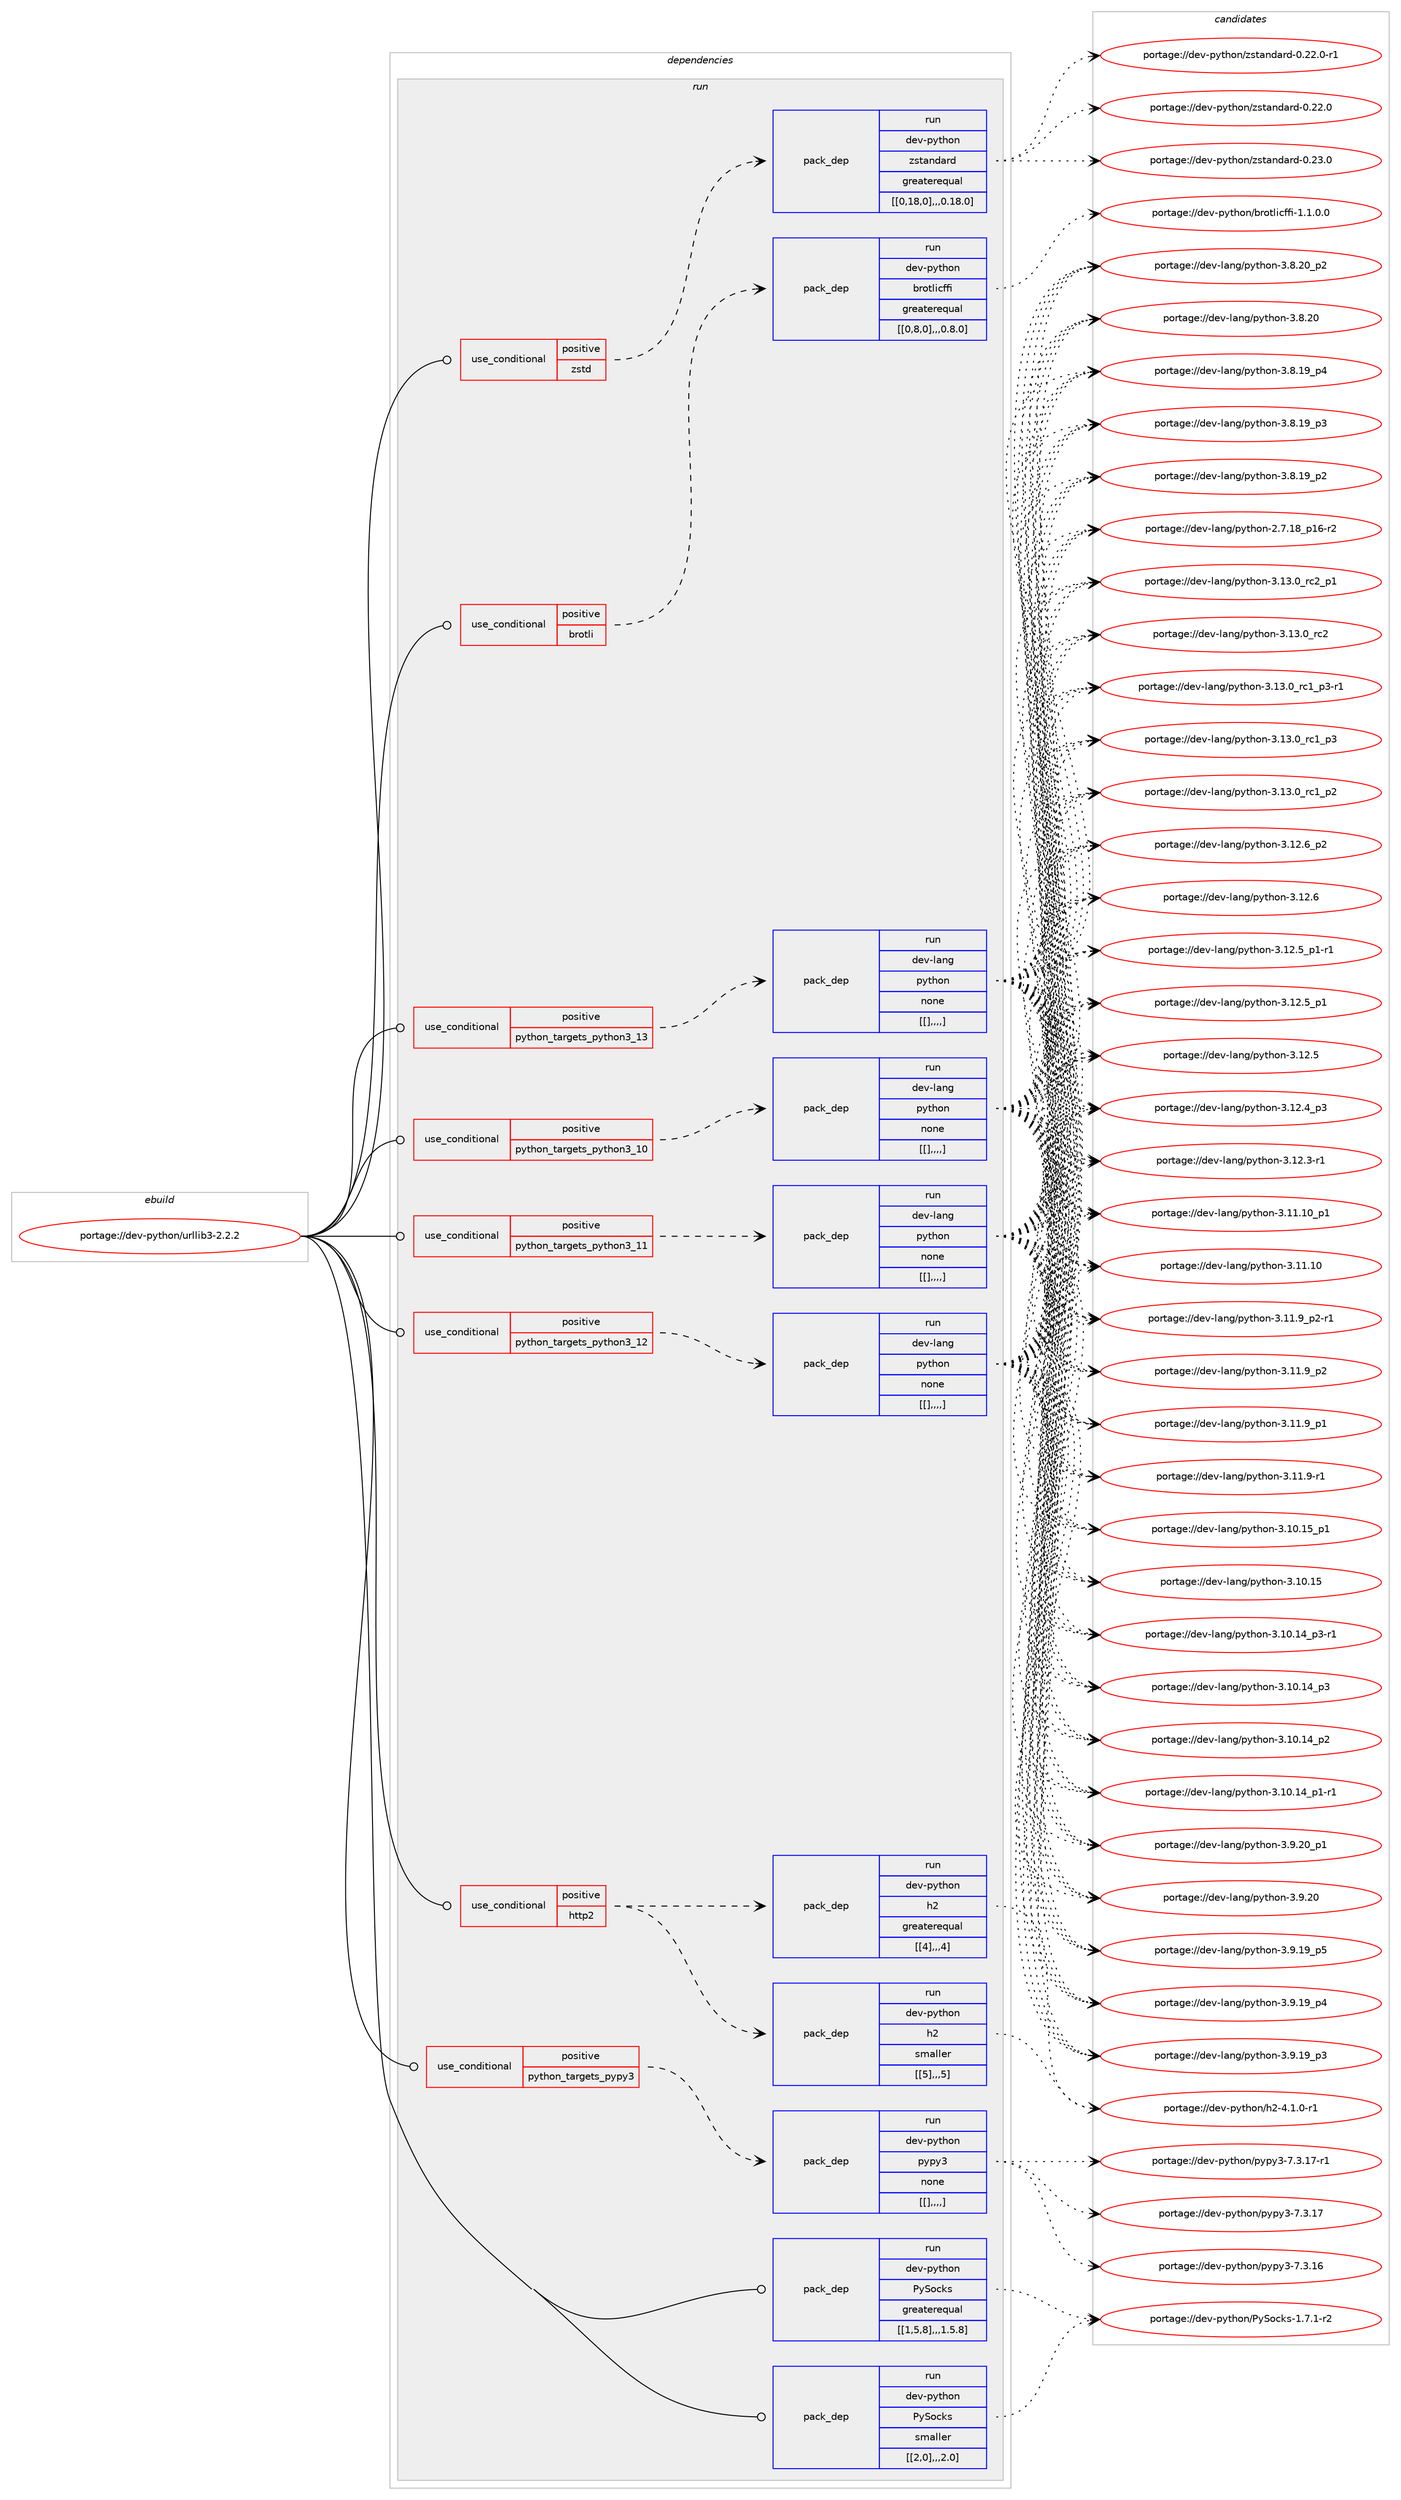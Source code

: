 digraph prolog {

# *************
# Graph options
# *************

newrank=true;
concentrate=true;
compound=true;
graph [rankdir=LR,fontname=Helvetica,fontsize=10,ranksep=1.5];#, ranksep=2.5, nodesep=0.2];
edge  [arrowhead=vee];
node  [fontname=Helvetica,fontsize=10];

# **********
# The ebuild
# **********

subgraph cluster_leftcol {
color=gray;
label=<<i>ebuild</i>>;
id [label="portage://dev-python/urllib3-2.2.2", color=red, width=4, href="../dev-python/urllib3-2.2.2.svg"];
}

# ****************
# The dependencies
# ****************

subgraph cluster_midcol {
color=gray;
label=<<i>dependencies</i>>;
subgraph cluster_compile {
fillcolor="#eeeeee";
style=filled;
label=<<i>compile</i>>;
}
subgraph cluster_compileandrun {
fillcolor="#eeeeee";
style=filled;
label=<<i>compile and run</i>>;
}
subgraph cluster_run {
fillcolor="#eeeeee";
style=filled;
label=<<i>run</i>>;
subgraph cond42681 {
dependency170157 [label=<<TABLE BORDER="0" CELLBORDER="1" CELLSPACING="0" CELLPADDING="4"><TR><TD ROWSPAN="3" CELLPADDING="10">use_conditional</TD></TR><TR><TD>positive</TD></TR><TR><TD>brotli</TD></TR></TABLE>>, shape=none, color=red];
subgraph pack126213 {
dependency170158 [label=<<TABLE BORDER="0" CELLBORDER="1" CELLSPACING="0" CELLPADDING="4" WIDTH="220"><TR><TD ROWSPAN="6" CELLPADDING="30">pack_dep</TD></TR><TR><TD WIDTH="110">run</TD></TR><TR><TD>dev-python</TD></TR><TR><TD>brotlicffi</TD></TR><TR><TD>greaterequal</TD></TR><TR><TD>[[0,8,0],,,0.8.0]</TD></TR></TABLE>>, shape=none, color=blue];
}
dependency170157:e -> dependency170158:w [weight=20,style="dashed",arrowhead="vee"];
}
id:e -> dependency170157:w [weight=20,style="solid",arrowhead="odot"];
subgraph cond42682 {
dependency170159 [label=<<TABLE BORDER="0" CELLBORDER="1" CELLSPACING="0" CELLPADDING="4"><TR><TD ROWSPAN="3" CELLPADDING="10">use_conditional</TD></TR><TR><TD>positive</TD></TR><TR><TD>http2</TD></TR></TABLE>>, shape=none, color=red];
subgraph pack126214 {
dependency170160 [label=<<TABLE BORDER="0" CELLBORDER="1" CELLSPACING="0" CELLPADDING="4" WIDTH="220"><TR><TD ROWSPAN="6" CELLPADDING="30">pack_dep</TD></TR><TR><TD WIDTH="110">run</TD></TR><TR><TD>dev-python</TD></TR><TR><TD>h2</TD></TR><TR><TD>smaller</TD></TR><TR><TD>[[5],,,5]</TD></TR></TABLE>>, shape=none, color=blue];
}
dependency170159:e -> dependency170160:w [weight=20,style="dashed",arrowhead="vee"];
subgraph pack126215 {
dependency170161 [label=<<TABLE BORDER="0" CELLBORDER="1" CELLSPACING="0" CELLPADDING="4" WIDTH="220"><TR><TD ROWSPAN="6" CELLPADDING="30">pack_dep</TD></TR><TR><TD WIDTH="110">run</TD></TR><TR><TD>dev-python</TD></TR><TR><TD>h2</TD></TR><TR><TD>greaterequal</TD></TR><TR><TD>[[4],,,4]</TD></TR></TABLE>>, shape=none, color=blue];
}
dependency170159:e -> dependency170161:w [weight=20,style="dashed",arrowhead="vee"];
}
id:e -> dependency170159:w [weight=20,style="solid",arrowhead="odot"];
subgraph cond42683 {
dependency170162 [label=<<TABLE BORDER="0" CELLBORDER="1" CELLSPACING="0" CELLPADDING="4"><TR><TD ROWSPAN="3" CELLPADDING="10">use_conditional</TD></TR><TR><TD>positive</TD></TR><TR><TD>python_targets_pypy3</TD></TR></TABLE>>, shape=none, color=red];
subgraph pack126216 {
dependency170163 [label=<<TABLE BORDER="0" CELLBORDER="1" CELLSPACING="0" CELLPADDING="4" WIDTH="220"><TR><TD ROWSPAN="6" CELLPADDING="30">pack_dep</TD></TR><TR><TD WIDTH="110">run</TD></TR><TR><TD>dev-python</TD></TR><TR><TD>pypy3</TD></TR><TR><TD>none</TD></TR><TR><TD>[[],,,,]</TD></TR></TABLE>>, shape=none, color=blue];
}
dependency170162:e -> dependency170163:w [weight=20,style="dashed",arrowhead="vee"];
}
id:e -> dependency170162:w [weight=20,style="solid",arrowhead="odot"];
subgraph cond42684 {
dependency170164 [label=<<TABLE BORDER="0" CELLBORDER="1" CELLSPACING="0" CELLPADDING="4"><TR><TD ROWSPAN="3" CELLPADDING="10">use_conditional</TD></TR><TR><TD>positive</TD></TR><TR><TD>python_targets_python3_10</TD></TR></TABLE>>, shape=none, color=red];
subgraph pack126217 {
dependency170165 [label=<<TABLE BORDER="0" CELLBORDER="1" CELLSPACING="0" CELLPADDING="4" WIDTH="220"><TR><TD ROWSPAN="6" CELLPADDING="30">pack_dep</TD></TR><TR><TD WIDTH="110">run</TD></TR><TR><TD>dev-lang</TD></TR><TR><TD>python</TD></TR><TR><TD>none</TD></TR><TR><TD>[[],,,,]</TD></TR></TABLE>>, shape=none, color=blue];
}
dependency170164:e -> dependency170165:w [weight=20,style="dashed",arrowhead="vee"];
}
id:e -> dependency170164:w [weight=20,style="solid",arrowhead="odot"];
subgraph cond42685 {
dependency170166 [label=<<TABLE BORDER="0" CELLBORDER="1" CELLSPACING="0" CELLPADDING="4"><TR><TD ROWSPAN="3" CELLPADDING="10">use_conditional</TD></TR><TR><TD>positive</TD></TR><TR><TD>python_targets_python3_11</TD></TR></TABLE>>, shape=none, color=red];
subgraph pack126218 {
dependency170167 [label=<<TABLE BORDER="0" CELLBORDER="1" CELLSPACING="0" CELLPADDING="4" WIDTH="220"><TR><TD ROWSPAN="6" CELLPADDING="30">pack_dep</TD></TR><TR><TD WIDTH="110">run</TD></TR><TR><TD>dev-lang</TD></TR><TR><TD>python</TD></TR><TR><TD>none</TD></TR><TR><TD>[[],,,,]</TD></TR></TABLE>>, shape=none, color=blue];
}
dependency170166:e -> dependency170167:w [weight=20,style="dashed",arrowhead="vee"];
}
id:e -> dependency170166:w [weight=20,style="solid",arrowhead="odot"];
subgraph cond42686 {
dependency170168 [label=<<TABLE BORDER="0" CELLBORDER="1" CELLSPACING="0" CELLPADDING="4"><TR><TD ROWSPAN="3" CELLPADDING="10">use_conditional</TD></TR><TR><TD>positive</TD></TR><TR><TD>python_targets_python3_12</TD></TR></TABLE>>, shape=none, color=red];
subgraph pack126219 {
dependency170169 [label=<<TABLE BORDER="0" CELLBORDER="1" CELLSPACING="0" CELLPADDING="4" WIDTH="220"><TR><TD ROWSPAN="6" CELLPADDING="30">pack_dep</TD></TR><TR><TD WIDTH="110">run</TD></TR><TR><TD>dev-lang</TD></TR><TR><TD>python</TD></TR><TR><TD>none</TD></TR><TR><TD>[[],,,,]</TD></TR></TABLE>>, shape=none, color=blue];
}
dependency170168:e -> dependency170169:w [weight=20,style="dashed",arrowhead="vee"];
}
id:e -> dependency170168:w [weight=20,style="solid",arrowhead="odot"];
subgraph cond42687 {
dependency170170 [label=<<TABLE BORDER="0" CELLBORDER="1" CELLSPACING="0" CELLPADDING="4"><TR><TD ROWSPAN="3" CELLPADDING="10">use_conditional</TD></TR><TR><TD>positive</TD></TR><TR><TD>python_targets_python3_13</TD></TR></TABLE>>, shape=none, color=red];
subgraph pack126220 {
dependency170171 [label=<<TABLE BORDER="0" CELLBORDER="1" CELLSPACING="0" CELLPADDING="4" WIDTH="220"><TR><TD ROWSPAN="6" CELLPADDING="30">pack_dep</TD></TR><TR><TD WIDTH="110">run</TD></TR><TR><TD>dev-lang</TD></TR><TR><TD>python</TD></TR><TR><TD>none</TD></TR><TR><TD>[[],,,,]</TD></TR></TABLE>>, shape=none, color=blue];
}
dependency170170:e -> dependency170171:w [weight=20,style="dashed",arrowhead="vee"];
}
id:e -> dependency170170:w [weight=20,style="solid",arrowhead="odot"];
subgraph cond42688 {
dependency170172 [label=<<TABLE BORDER="0" CELLBORDER="1" CELLSPACING="0" CELLPADDING="4"><TR><TD ROWSPAN="3" CELLPADDING="10">use_conditional</TD></TR><TR><TD>positive</TD></TR><TR><TD>zstd</TD></TR></TABLE>>, shape=none, color=red];
subgraph pack126221 {
dependency170173 [label=<<TABLE BORDER="0" CELLBORDER="1" CELLSPACING="0" CELLPADDING="4" WIDTH="220"><TR><TD ROWSPAN="6" CELLPADDING="30">pack_dep</TD></TR><TR><TD WIDTH="110">run</TD></TR><TR><TD>dev-python</TD></TR><TR><TD>zstandard</TD></TR><TR><TD>greaterequal</TD></TR><TR><TD>[[0,18,0],,,0.18.0]</TD></TR></TABLE>>, shape=none, color=blue];
}
dependency170172:e -> dependency170173:w [weight=20,style="dashed",arrowhead="vee"];
}
id:e -> dependency170172:w [weight=20,style="solid",arrowhead="odot"];
subgraph pack126222 {
dependency170174 [label=<<TABLE BORDER="0" CELLBORDER="1" CELLSPACING="0" CELLPADDING="4" WIDTH="220"><TR><TD ROWSPAN="6" CELLPADDING="30">pack_dep</TD></TR><TR><TD WIDTH="110">run</TD></TR><TR><TD>dev-python</TD></TR><TR><TD>PySocks</TD></TR><TR><TD>greaterequal</TD></TR><TR><TD>[[1,5,8],,,1.5.8]</TD></TR></TABLE>>, shape=none, color=blue];
}
id:e -> dependency170174:w [weight=20,style="solid",arrowhead="odot"];
subgraph pack126223 {
dependency170175 [label=<<TABLE BORDER="0" CELLBORDER="1" CELLSPACING="0" CELLPADDING="4" WIDTH="220"><TR><TD ROWSPAN="6" CELLPADDING="30">pack_dep</TD></TR><TR><TD WIDTH="110">run</TD></TR><TR><TD>dev-python</TD></TR><TR><TD>PySocks</TD></TR><TR><TD>smaller</TD></TR><TR><TD>[[2,0],,,2.0]</TD></TR></TABLE>>, shape=none, color=blue];
}
id:e -> dependency170175:w [weight=20,style="solid",arrowhead="odot"];
}
}

# **************
# The candidates
# **************

subgraph cluster_choices {
rank=same;
color=gray;
label=<<i>candidates</i>>;

subgraph choice126213 {
color=black;
nodesep=1;
choice100101118451121211161041111104798114111116108105991021021054549464946484648 [label="portage://dev-python/brotlicffi-1.1.0.0", color=red, width=4,href="../dev-python/brotlicffi-1.1.0.0.svg"];
dependency170158:e -> choice100101118451121211161041111104798114111116108105991021021054549464946484648:w [style=dotted,weight="100"];
}
subgraph choice126214 {
color=black;
nodesep=1;
choice1001011184511212111610411111047104504552464946484511449 [label="portage://dev-python/h2-4.1.0-r1", color=red, width=4,href="../dev-python/h2-4.1.0-r1.svg"];
dependency170160:e -> choice1001011184511212111610411111047104504552464946484511449:w [style=dotted,weight="100"];
}
subgraph choice126215 {
color=black;
nodesep=1;
choice1001011184511212111610411111047104504552464946484511449 [label="portage://dev-python/h2-4.1.0-r1", color=red, width=4,href="../dev-python/h2-4.1.0-r1.svg"];
dependency170161:e -> choice1001011184511212111610411111047104504552464946484511449:w [style=dotted,weight="100"];
}
subgraph choice126216 {
color=black;
nodesep=1;
choice100101118451121211161041111104711212111212151455546514649554511449 [label="portage://dev-python/pypy3-7.3.17-r1", color=red, width=4,href="../dev-python/pypy3-7.3.17-r1.svg"];
choice10010111845112121116104111110471121211121215145554651464955 [label="portage://dev-python/pypy3-7.3.17", color=red, width=4,href="../dev-python/pypy3-7.3.17.svg"];
choice10010111845112121116104111110471121211121215145554651464954 [label="portage://dev-python/pypy3-7.3.16", color=red, width=4,href="../dev-python/pypy3-7.3.16.svg"];
dependency170163:e -> choice100101118451121211161041111104711212111212151455546514649554511449:w [style=dotted,weight="100"];
dependency170163:e -> choice10010111845112121116104111110471121211121215145554651464955:w [style=dotted,weight="100"];
dependency170163:e -> choice10010111845112121116104111110471121211121215145554651464954:w [style=dotted,weight="100"];
}
subgraph choice126217 {
color=black;
nodesep=1;
choice100101118451089711010347112121116104111110455146495146489511499509511249 [label="portage://dev-lang/python-3.13.0_rc2_p1", color=red, width=4,href="../dev-lang/python-3.13.0_rc2_p1.svg"];
choice10010111845108971101034711212111610411111045514649514648951149950 [label="portage://dev-lang/python-3.13.0_rc2", color=red, width=4,href="../dev-lang/python-3.13.0_rc2.svg"];
choice1001011184510897110103471121211161041111104551464951464895114994995112514511449 [label="portage://dev-lang/python-3.13.0_rc1_p3-r1", color=red, width=4,href="../dev-lang/python-3.13.0_rc1_p3-r1.svg"];
choice100101118451089711010347112121116104111110455146495146489511499499511251 [label="portage://dev-lang/python-3.13.0_rc1_p3", color=red, width=4,href="../dev-lang/python-3.13.0_rc1_p3.svg"];
choice100101118451089711010347112121116104111110455146495146489511499499511250 [label="portage://dev-lang/python-3.13.0_rc1_p2", color=red, width=4,href="../dev-lang/python-3.13.0_rc1_p2.svg"];
choice100101118451089711010347112121116104111110455146495046549511250 [label="portage://dev-lang/python-3.12.6_p2", color=red, width=4,href="../dev-lang/python-3.12.6_p2.svg"];
choice10010111845108971101034711212111610411111045514649504654 [label="portage://dev-lang/python-3.12.6", color=red, width=4,href="../dev-lang/python-3.12.6.svg"];
choice1001011184510897110103471121211161041111104551464950465395112494511449 [label="portage://dev-lang/python-3.12.5_p1-r1", color=red, width=4,href="../dev-lang/python-3.12.5_p1-r1.svg"];
choice100101118451089711010347112121116104111110455146495046539511249 [label="portage://dev-lang/python-3.12.5_p1", color=red, width=4,href="../dev-lang/python-3.12.5_p1.svg"];
choice10010111845108971101034711212111610411111045514649504653 [label="portage://dev-lang/python-3.12.5", color=red, width=4,href="../dev-lang/python-3.12.5.svg"];
choice100101118451089711010347112121116104111110455146495046529511251 [label="portage://dev-lang/python-3.12.4_p3", color=red, width=4,href="../dev-lang/python-3.12.4_p3.svg"];
choice100101118451089711010347112121116104111110455146495046514511449 [label="portage://dev-lang/python-3.12.3-r1", color=red, width=4,href="../dev-lang/python-3.12.3-r1.svg"];
choice10010111845108971101034711212111610411111045514649494649489511249 [label="portage://dev-lang/python-3.11.10_p1", color=red, width=4,href="../dev-lang/python-3.11.10_p1.svg"];
choice1001011184510897110103471121211161041111104551464949464948 [label="portage://dev-lang/python-3.11.10", color=red, width=4,href="../dev-lang/python-3.11.10.svg"];
choice1001011184510897110103471121211161041111104551464949465795112504511449 [label="portage://dev-lang/python-3.11.9_p2-r1", color=red, width=4,href="../dev-lang/python-3.11.9_p2-r1.svg"];
choice100101118451089711010347112121116104111110455146494946579511250 [label="portage://dev-lang/python-3.11.9_p2", color=red, width=4,href="../dev-lang/python-3.11.9_p2.svg"];
choice100101118451089711010347112121116104111110455146494946579511249 [label="portage://dev-lang/python-3.11.9_p1", color=red, width=4,href="../dev-lang/python-3.11.9_p1.svg"];
choice100101118451089711010347112121116104111110455146494946574511449 [label="portage://dev-lang/python-3.11.9-r1", color=red, width=4,href="../dev-lang/python-3.11.9-r1.svg"];
choice10010111845108971101034711212111610411111045514649484649539511249 [label="portage://dev-lang/python-3.10.15_p1", color=red, width=4,href="../dev-lang/python-3.10.15_p1.svg"];
choice1001011184510897110103471121211161041111104551464948464953 [label="portage://dev-lang/python-3.10.15", color=red, width=4,href="../dev-lang/python-3.10.15.svg"];
choice100101118451089711010347112121116104111110455146494846495295112514511449 [label="portage://dev-lang/python-3.10.14_p3-r1", color=red, width=4,href="../dev-lang/python-3.10.14_p3-r1.svg"];
choice10010111845108971101034711212111610411111045514649484649529511251 [label="portage://dev-lang/python-3.10.14_p3", color=red, width=4,href="../dev-lang/python-3.10.14_p3.svg"];
choice10010111845108971101034711212111610411111045514649484649529511250 [label="portage://dev-lang/python-3.10.14_p2", color=red, width=4,href="../dev-lang/python-3.10.14_p2.svg"];
choice100101118451089711010347112121116104111110455146494846495295112494511449 [label="portage://dev-lang/python-3.10.14_p1-r1", color=red, width=4,href="../dev-lang/python-3.10.14_p1-r1.svg"];
choice100101118451089711010347112121116104111110455146574650489511249 [label="portage://dev-lang/python-3.9.20_p1", color=red, width=4,href="../dev-lang/python-3.9.20_p1.svg"];
choice10010111845108971101034711212111610411111045514657465048 [label="portage://dev-lang/python-3.9.20", color=red, width=4,href="../dev-lang/python-3.9.20.svg"];
choice100101118451089711010347112121116104111110455146574649579511253 [label="portage://dev-lang/python-3.9.19_p5", color=red, width=4,href="../dev-lang/python-3.9.19_p5.svg"];
choice100101118451089711010347112121116104111110455146574649579511252 [label="portage://dev-lang/python-3.9.19_p4", color=red, width=4,href="../dev-lang/python-3.9.19_p4.svg"];
choice100101118451089711010347112121116104111110455146574649579511251 [label="portage://dev-lang/python-3.9.19_p3", color=red, width=4,href="../dev-lang/python-3.9.19_p3.svg"];
choice100101118451089711010347112121116104111110455146564650489511250 [label="portage://dev-lang/python-3.8.20_p2", color=red, width=4,href="../dev-lang/python-3.8.20_p2.svg"];
choice10010111845108971101034711212111610411111045514656465048 [label="portage://dev-lang/python-3.8.20", color=red, width=4,href="../dev-lang/python-3.8.20.svg"];
choice100101118451089711010347112121116104111110455146564649579511252 [label="portage://dev-lang/python-3.8.19_p4", color=red, width=4,href="../dev-lang/python-3.8.19_p4.svg"];
choice100101118451089711010347112121116104111110455146564649579511251 [label="portage://dev-lang/python-3.8.19_p3", color=red, width=4,href="../dev-lang/python-3.8.19_p3.svg"];
choice100101118451089711010347112121116104111110455146564649579511250 [label="portage://dev-lang/python-3.8.19_p2", color=red, width=4,href="../dev-lang/python-3.8.19_p2.svg"];
choice100101118451089711010347112121116104111110455046554649569511249544511450 [label="portage://dev-lang/python-2.7.18_p16-r2", color=red, width=4,href="../dev-lang/python-2.7.18_p16-r2.svg"];
dependency170165:e -> choice100101118451089711010347112121116104111110455146495146489511499509511249:w [style=dotted,weight="100"];
dependency170165:e -> choice10010111845108971101034711212111610411111045514649514648951149950:w [style=dotted,weight="100"];
dependency170165:e -> choice1001011184510897110103471121211161041111104551464951464895114994995112514511449:w [style=dotted,weight="100"];
dependency170165:e -> choice100101118451089711010347112121116104111110455146495146489511499499511251:w [style=dotted,weight="100"];
dependency170165:e -> choice100101118451089711010347112121116104111110455146495146489511499499511250:w [style=dotted,weight="100"];
dependency170165:e -> choice100101118451089711010347112121116104111110455146495046549511250:w [style=dotted,weight="100"];
dependency170165:e -> choice10010111845108971101034711212111610411111045514649504654:w [style=dotted,weight="100"];
dependency170165:e -> choice1001011184510897110103471121211161041111104551464950465395112494511449:w [style=dotted,weight="100"];
dependency170165:e -> choice100101118451089711010347112121116104111110455146495046539511249:w [style=dotted,weight="100"];
dependency170165:e -> choice10010111845108971101034711212111610411111045514649504653:w [style=dotted,weight="100"];
dependency170165:e -> choice100101118451089711010347112121116104111110455146495046529511251:w [style=dotted,weight="100"];
dependency170165:e -> choice100101118451089711010347112121116104111110455146495046514511449:w [style=dotted,weight="100"];
dependency170165:e -> choice10010111845108971101034711212111610411111045514649494649489511249:w [style=dotted,weight="100"];
dependency170165:e -> choice1001011184510897110103471121211161041111104551464949464948:w [style=dotted,weight="100"];
dependency170165:e -> choice1001011184510897110103471121211161041111104551464949465795112504511449:w [style=dotted,weight="100"];
dependency170165:e -> choice100101118451089711010347112121116104111110455146494946579511250:w [style=dotted,weight="100"];
dependency170165:e -> choice100101118451089711010347112121116104111110455146494946579511249:w [style=dotted,weight="100"];
dependency170165:e -> choice100101118451089711010347112121116104111110455146494946574511449:w [style=dotted,weight="100"];
dependency170165:e -> choice10010111845108971101034711212111610411111045514649484649539511249:w [style=dotted,weight="100"];
dependency170165:e -> choice1001011184510897110103471121211161041111104551464948464953:w [style=dotted,weight="100"];
dependency170165:e -> choice100101118451089711010347112121116104111110455146494846495295112514511449:w [style=dotted,weight="100"];
dependency170165:e -> choice10010111845108971101034711212111610411111045514649484649529511251:w [style=dotted,weight="100"];
dependency170165:e -> choice10010111845108971101034711212111610411111045514649484649529511250:w [style=dotted,weight="100"];
dependency170165:e -> choice100101118451089711010347112121116104111110455146494846495295112494511449:w [style=dotted,weight="100"];
dependency170165:e -> choice100101118451089711010347112121116104111110455146574650489511249:w [style=dotted,weight="100"];
dependency170165:e -> choice10010111845108971101034711212111610411111045514657465048:w [style=dotted,weight="100"];
dependency170165:e -> choice100101118451089711010347112121116104111110455146574649579511253:w [style=dotted,weight="100"];
dependency170165:e -> choice100101118451089711010347112121116104111110455146574649579511252:w [style=dotted,weight="100"];
dependency170165:e -> choice100101118451089711010347112121116104111110455146574649579511251:w [style=dotted,weight="100"];
dependency170165:e -> choice100101118451089711010347112121116104111110455146564650489511250:w [style=dotted,weight="100"];
dependency170165:e -> choice10010111845108971101034711212111610411111045514656465048:w [style=dotted,weight="100"];
dependency170165:e -> choice100101118451089711010347112121116104111110455146564649579511252:w [style=dotted,weight="100"];
dependency170165:e -> choice100101118451089711010347112121116104111110455146564649579511251:w [style=dotted,weight="100"];
dependency170165:e -> choice100101118451089711010347112121116104111110455146564649579511250:w [style=dotted,weight="100"];
dependency170165:e -> choice100101118451089711010347112121116104111110455046554649569511249544511450:w [style=dotted,weight="100"];
}
subgraph choice126218 {
color=black;
nodesep=1;
choice100101118451089711010347112121116104111110455146495146489511499509511249 [label="portage://dev-lang/python-3.13.0_rc2_p1", color=red, width=4,href="../dev-lang/python-3.13.0_rc2_p1.svg"];
choice10010111845108971101034711212111610411111045514649514648951149950 [label="portage://dev-lang/python-3.13.0_rc2", color=red, width=4,href="../dev-lang/python-3.13.0_rc2.svg"];
choice1001011184510897110103471121211161041111104551464951464895114994995112514511449 [label="portage://dev-lang/python-3.13.0_rc1_p3-r1", color=red, width=4,href="../dev-lang/python-3.13.0_rc1_p3-r1.svg"];
choice100101118451089711010347112121116104111110455146495146489511499499511251 [label="portage://dev-lang/python-3.13.0_rc1_p3", color=red, width=4,href="../dev-lang/python-3.13.0_rc1_p3.svg"];
choice100101118451089711010347112121116104111110455146495146489511499499511250 [label="portage://dev-lang/python-3.13.0_rc1_p2", color=red, width=4,href="../dev-lang/python-3.13.0_rc1_p2.svg"];
choice100101118451089711010347112121116104111110455146495046549511250 [label="portage://dev-lang/python-3.12.6_p2", color=red, width=4,href="../dev-lang/python-3.12.6_p2.svg"];
choice10010111845108971101034711212111610411111045514649504654 [label="portage://dev-lang/python-3.12.6", color=red, width=4,href="../dev-lang/python-3.12.6.svg"];
choice1001011184510897110103471121211161041111104551464950465395112494511449 [label="portage://dev-lang/python-3.12.5_p1-r1", color=red, width=4,href="../dev-lang/python-3.12.5_p1-r1.svg"];
choice100101118451089711010347112121116104111110455146495046539511249 [label="portage://dev-lang/python-3.12.5_p1", color=red, width=4,href="../dev-lang/python-3.12.5_p1.svg"];
choice10010111845108971101034711212111610411111045514649504653 [label="portage://dev-lang/python-3.12.5", color=red, width=4,href="../dev-lang/python-3.12.5.svg"];
choice100101118451089711010347112121116104111110455146495046529511251 [label="portage://dev-lang/python-3.12.4_p3", color=red, width=4,href="../dev-lang/python-3.12.4_p3.svg"];
choice100101118451089711010347112121116104111110455146495046514511449 [label="portage://dev-lang/python-3.12.3-r1", color=red, width=4,href="../dev-lang/python-3.12.3-r1.svg"];
choice10010111845108971101034711212111610411111045514649494649489511249 [label="portage://dev-lang/python-3.11.10_p1", color=red, width=4,href="../dev-lang/python-3.11.10_p1.svg"];
choice1001011184510897110103471121211161041111104551464949464948 [label="portage://dev-lang/python-3.11.10", color=red, width=4,href="../dev-lang/python-3.11.10.svg"];
choice1001011184510897110103471121211161041111104551464949465795112504511449 [label="portage://dev-lang/python-3.11.9_p2-r1", color=red, width=4,href="../dev-lang/python-3.11.9_p2-r1.svg"];
choice100101118451089711010347112121116104111110455146494946579511250 [label="portage://dev-lang/python-3.11.9_p2", color=red, width=4,href="../dev-lang/python-3.11.9_p2.svg"];
choice100101118451089711010347112121116104111110455146494946579511249 [label="portage://dev-lang/python-3.11.9_p1", color=red, width=4,href="../dev-lang/python-3.11.9_p1.svg"];
choice100101118451089711010347112121116104111110455146494946574511449 [label="portage://dev-lang/python-3.11.9-r1", color=red, width=4,href="../dev-lang/python-3.11.9-r1.svg"];
choice10010111845108971101034711212111610411111045514649484649539511249 [label="portage://dev-lang/python-3.10.15_p1", color=red, width=4,href="../dev-lang/python-3.10.15_p1.svg"];
choice1001011184510897110103471121211161041111104551464948464953 [label="portage://dev-lang/python-3.10.15", color=red, width=4,href="../dev-lang/python-3.10.15.svg"];
choice100101118451089711010347112121116104111110455146494846495295112514511449 [label="portage://dev-lang/python-3.10.14_p3-r1", color=red, width=4,href="../dev-lang/python-3.10.14_p3-r1.svg"];
choice10010111845108971101034711212111610411111045514649484649529511251 [label="portage://dev-lang/python-3.10.14_p3", color=red, width=4,href="../dev-lang/python-3.10.14_p3.svg"];
choice10010111845108971101034711212111610411111045514649484649529511250 [label="portage://dev-lang/python-3.10.14_p2", color=red, width=4,href="../dev-lang/python-3.10.14_p2.svg"];
choice100101118451089711010347112121116104111110455146494846495295112494511449 [label="portage://dev-lang/python-3.10.14_p1-r1", color=red, width=4,href="../dev-lang/python-3.10.14_p1-r1.svg"];
choice100101118451089711010347112121116104111110455146574650489511249 [label="portage://dev-lang/python-3.9.20_p1", color=red, width=4,href="../dev-lang/python-3.9.20_p1.svg"];
choice10010111845108971101034711212111610411111045514657465048 [label="portage://dev-lang/python-3.9.20", color=red, width=4,href="../dev-lang/python-3.9.20.svg"];
choice100101118451089711010347112121116104111110455146574649579511253 [label="portage://dev-lang/python-3.9.19_p5", color=red, width=4,href="../dev-lang/python-3.9.19_p5.svg"];
choice100101118451089711010347112121116104111110455146574649579511252 [label="portage://dev-lang/python-3.9.19_p4", color=red, width=4,href="../dev-lang/python-3.9.19_p4.svg"];
choice100101118451089711010347112121116104111110455146574649579511251 [label="portage://dev-lang/python-3.9.19_p3", color=red, width=4,href="../dev-lang/python-3.9.19_p3.svg"];
choice100101118451089711010347112121116104111110455146564650489511250 [label="portage://dev-lang/python-3.8.20_p2", color=red, width=4,href="../dev-lang/python-3.8.20_p2.svg"];
choice10010111845108971101034711212111610411111045514656465048 [label="portage://dev-lang/python-3.8.20", color=red, width=4,href="../dev-lang/python-3.8.20.svg"];
choice100101118451089711010347112121116104111110455146564649579511252 [label="portage://dev-lang/python-3.8.19_p4", color=red, width=4,href="../dev-lang/python-3.8.19_p4.svg"];
choice100101118451089711010347112121116104111110455146564649579511251 [label="portage://dev-lang/python-3.8.19_p3", color=red, width=4,href="../dev-lang/python-3.8.19_p3.svg"];
choice100101118451089711010347112121116104111110455146564649579511250 [label="portage://dev-lang/python-3.8.19_p2", color=red, width=4,href="../dev-lang/python-3.8.19_p2.svg"];
choice100101118451089711010347112121116104111110455046554649569511249544511450 [label="portage://dev-lang/python-2.7.18_p16-r2", color=red, width=4,href="../dev-lang/python-2.7.18_p16-r2.svg"];
dependency170167:e -> choice100101118451089711010347112121116104111110455146495146489511499509511249:w [style=dotted,weight="100"];
dependency170167:e -> choice10010111845108971101034711212111610411111045514649514648951149950:w [style=dotted,weight="100"];
dependency170167:e -> choice1001011184510897110103471121211161041111104551464951464895114994995112514511449:w [style=dotted,weight="100"];
dependency170167:e -> choice100101118451089711010347112121116104111110455146495146489511499499511251:w [style=dotted,weight="100"];
dependency170167:e -> choice100101118451089711010347112121116104111110455146495146489511499499511250:w [style=dotted,weight="100"];
dependency170167:e -> choice100101118451089711010347112121116104111110455146495046549511250:w [style=dotted,weight="100"];
dependency170167:e -> choice10010111845108971101034711212111610411111045514649504654:w [style=dotted,weight="100"];
dependency170167:e -> choice1001011184510897110103471121211161041111104551464950465395112494511449:w [style=dotted,weight="100"];
dependency170167:e -> choice100101118451089711010347112121116104111110455146495046539511249:w [style=dotted,weight="100"];
dependency170167:e -> choice10010111845108971101034711212111610411111045514649504653:w [style=dotted,weight="100"];
dependency170167:e -> choice100101118451089711010347112121116104111110455146495046529511251:w [style=dotted,weight="100"];
dependency170167:e -> choice100101118451089711010347112121116104111110455146495046514511449:w [style=dotted,weight="100"];
dependency170167:e -> choice10010111845108971101034711212111610411111045514649494649489511249:w [style=dotted,weight="100"];
dependency170167:e -> choice1001011184510897110103471121211161041111104551464949464948:w [style=dotted,weight="100"];
dependency170167:e -> choice1001011184510897110103471121211161041111104551464949465795112504511449:w [style=dotted,weight="100"];
dependency170167:e -> choice100101118451089711010347112121116104111110455146494946579511250:w [style=dotted,weight="100"];
dependency170167:e -> choice100101118451089711010347112121116104111110455146494946579511249:w [style=dotted,weight="100"];
dependency170167:e -> choice100101118451089711010347112121116104111110455146494946574511449:w [style=dotted,weight="100"];
dependency170167:e -> choice10010111845108971101034711212111610411111045514649484649539511249:w [style=dotted,weight="100"];
dependency170167:e -> choice1001011184510897110103471121211161041111104551464948464953:w [style=dotted,weight="100"];
dependency170167:e -> choice100101118451089711010347112121116104111110455146494846495295112514511449:w [style=dotted,weight="100"];
dependency170167:e -> choice10010111845108971101034711212111610411111045514649484649529511251:w [style=dotted,weight="100"];
dependency170167:e -> choice10010111845108971101034711212111610411111045514649484649529511250:w [style=dotted,weight="100"];
dependency170167:e -> choice100101118451089711010347112121116104111110455146494846495295112494511449:w [style=dotted,weight="100"];
dependency170167:e -> choice100101118451089711010347112121116104111110455146574650489511249:w [style=dotted,weight="100"];
dependency170167:e -> choice10010111845108971101034711212111610411111045514657465048:w [style=dotted,weight="100"];
dependency170167:e -> choice100101118451089711010347112121116104111110455146574649579511253:w [style=dotted,weight="100"];
dependency170167:e -> choice100101118451089711010347112121116104111110455146574649579511252:w [style=dotted,weight="100"];
dependency170167:e -> choice100101118451089711010347112121116104111110455146574649579511251:w [style=dotted,weight="100"];
dependency170167:e -> choice100101118451089711010347112121116104111110455146564650489511250:w [style=dotted,weight="100"];
dependency170167:e -> choice10010111845108971101034711212111610411111045514656465048:w [style=dotted,weight="100"];
dependency170167:e -> choice100101118451089711010347112121116104111110455146564649579511252:w [style=dotted,weight="100"];
dependency170167:e -> choice100101118451089711010347112121116104111110455146564649579511251:w [style=dotted,weight="100"];
dependency170167:e -> choice100101118451089711010347112121116104111110455146564649579511250:w [style=dotted,weight="100"];
dependency170167:e -> choice100101118451089711010347112121116104111110455046554649569511249544511450:w [style=dotted,weight="100"];
}
subgraph choice126219 {
color=black;
nodesep=1;
choice100101118451089711010347112121116104111110455146495146489511499509511249 [label="portage://dev-lang/python-3.13.0_rc2_p1", color=red, width=4,href="../dev-lang/python-3.13.0_rc2_p1.svg"];
choice10010111845108971101034711212111610411111045514649514648951149950 [label="portage://dev-lang/python-3.13.0_rc2", color=red, width=4,href="../dev-lang/python-3.13.0_rc2.svg"];
choice1001011184510897110103471121211161041111104551464951464895114994995112514511449 [label="portage://dev-lang/python-3.13.0_rc1_p3-r1", color=red, width=4,href="../dev-lang/python-3.13.0_rc1_p3-r1.svg"];
choice100101118451089711010347112121116104111110455146495146489511499499511251 [label="portage://dev-lang/python-3.13.0_rc1_p3", color=red, width=4,href="../dev-lang/python-3.13.0_rc1_p3.svg"];
choice100101118451089711010347112121116104111110455146495146489511499499511250 [label="portage://dev-lang/python-3.13.0_rc1_p2", color=red, width=4,href="../dev-lang/python-3.13.0_rc1_p2.svg"];
choice100101118451089711010347112121116104111110455146495046549511250 [label="portage://dev-lang/python-3.12.6_p2", color=red, width=4,href="../dev-lang/python-3.12.6_p2.svg"];
choice10010111845108971101034711212111610411111045514649504654 [label="portage://dev-lang/python-3.12.6", color=red, width=4,href="../dev-lang/python-3.12.6.svg"];
choice1001011184510897110103471121211161041111104551464950465395112494511449 [label="portage://dev-lang/python-3.12.5_p1-r1", color=red, width=4,href="../dev-lang/python-3.12.5_p1-r1.svg"];
choice100101118451089711010347112121116104111110455146495046539511249 [label="portage://dev-lang/python-3.12.5_p1", color=red, width=4,href="../dev-lang/python-3.12.5_p1.svg"];
choice10010111845108971101034711212111610411111045514649504653 [label="portage://dev-lang/python-3.12.5", color=red, width=4,href="../dev-lang/python-3.12.5.svg"];
choice100101118451089711010347112121116104111110455146495046529511251 [label="portage://dev-lang/python-3.12.4_p3", color=red, width=4,href="../dev-lang/python-3.12.4_p3.svg"];
choice100101118451089711010347112121116104111110455146495046514511449 [label="portage://dev-lang/python-3.12.3-r1", color=red, width=4,href="../dev-lang/python-3.12.3-r1.svg"];
choice10010111845108971101034711212111610411111045514649494649489511249 [label="portage://dev-lang/python-3.11.10_p1", color=red, width=4,href="../dev-lang/python-3.11.10_p1.svg"];
choice1001011184510897110103471121211161041111104551464949464948 [label="portage://dev-lang/python-3.11.10", color=red, width=4,href="../dev-lang/python-3.11.10.svg"];
choice1001011184510897110103471121211161041111104551464949465795112504511449 [label="portage://dev-lang/python-3.11.9_p2-r1", color=red, width=4,href="../dev-lang/python-3.11.9_p2-r1.svg"];
choice100101118451089711010347112121116104111110455146494946579511250 [label="portage://dev-lang/python-3.11.9_p2", color=red, width=4,href="../dev-lang/python-3.11.9_p2.svg"];
choice100101118451089711010347112121116104111110455146494946579511249 [label="portage://dev-lang/python-3.11.9_p1", color=red, width=4,href="../dev-lang/python-3.11.9_p1.svg"];
choice100101118451089711010347112121116104111110455146494946574511449 [label="portage://dev-lang/python-3.11.9-r1", color=red, width=4,href="../dev-lang/python-3.11.9-r1.svg"];
choice10010111845108971101034711212111610411111045514649484649539511249 [label="portage://dev-lang/python-3.10.15_p1", color=red, width=4,href="../dev-lang/python-3.10.15_p1.svg"];
choice1001011184510897110103471121211161041111104551464948464953 [label="portage://dev-lang/python-3.10.15", color=red, width=4,href="../dev-lang/python-3.10.15.svg"];
choice100101118451089711010347112121116104111110455146494846495295112514511449 [label="portage://dev-lang/python-3.10.14_p3-r1", color=red, width=4,href="../dev-lang/python-3.10.14_p3-r1.svg"];
choice10010111845108971101034711212111610411111045514649484649529511251 [label="portage://dev-lang/python-3.10.14_p3", color=red, width=4,href="../dev-lang/python-3.10.14_p3.svg"];
choice10010111845108971101034711212111610411111045514649484649529511250 [label="portage://dev-lang/python-3.10.14_p2", color=red, width=4,href="../dev-lang/python-3.10.14_p2.svg"];
choice100101118451089711010347112121116104111110455146494846495295112494511449 [label="portage://dev-lang/python-3.10.14_p1-r1", color=red, width=4,href="../dev-lang/python-3.10.14_p1-r1.svg"];
choice100101118451089711010347112121116104111110455146574650489511249 [label="portage://dev-lang/python-3.9.20_p1", color=red, width=4,href="../dev-lang/python-3.9.20_p1.svg"];
choice10010111845108971101034711212111610411111045514657465048 [label="portage://dev-lang/python-3.9.20", color=red, width=4,href="../dev-lang/python-3.9.20.svg"];
choice100101118451089711010347112121116104111110455146574649579511253 [label="portage://dev-lang/python-3.9.19_p5", color=red, width=4,href="../dev-lang/python-3.9.19_p5.svg"];
choice100101118451089711010347112121116104111110455146574649579511252 [label="portage://dev-lang/python-3.9.19_p4", color=red, width=4,href="../dev-lang/python-3.9.19_p4.svg"];
choice100101118451089711010347112121116104111110455146574649579511251 [label="portage://dev-lang/python-3.9.19_p3", color=red, width=4,href="../dev-lang/python-3.9.19_p3.svg"];
choice100101118451089711010347112121116104111110455146564650489511250 [label="portage://dev-lang/python-3.8.20_p2", color=red, width=4,href="../dev-lang/python-3.8.20_p2.svg"];
choice10010111845108971101034711212111610411111045514656465048 [label="portage://dev-lang/python-3.8.20", color=red, width=4,href="../dev-lang/python-3.8.20.svg"];
choice100101118451089711010347112121116104111110455146564649579511252 [label="portage://dev-lang/python-3.8.19_p4", color=red, width=4,href="../dev-lang/python-3.8.19_p4.svg"];
choice100101118451089711010347112121116104111110455146564649579511251 [label="portage://dev-lang/python-3.8.19_p3", color=red, width=4,href="../dev-lang/python-3.8.19_p3.svg"];
choice100101118451089711010347112121116104111110455146564649579511250 [label="portage://dev-lang/python-3.8.19_p2", color=red, width=4,href="../dev-lang/python-3.8.19_p2.svg"];
choice100101118451089711010347112121116104111110455046554649569511249544511450 [label="portage://dev-lang/python-2.7.18_p16-r2", color=red, width=4,href="../dev-lang/python-2.7.18_p16-r2.svg"];
dependency170169:e -> choice100101118451089711010347112121116104111110455146495146489511499509511249:w [style=dotted,weight="100"];
dependency170169:e -> choice10010111845108971101034711212111610411111045514649514648951149950:w [style=dotted,weight="100"];
dependency170169:e -> choice1001011184510897110103471121211161041111104551464951464895114994995112514511449:w [style=dotted,weight="100"];
dependency170169:e -> choice100101118451089711010347112121116104111110455146495146489511499499511251:w [style=dotted,weight="100"];
dependency170169:e -> choice100101118451089711010347112121116104111110455146495146489511499499511250:w [style=dotted,weight="100"];
dependency170169:e -> choice100101118451089711010347112121116104111110455146495046549511250:w [style=dotted,weight="100"];
dependency170169:e -> choice10010111845108971101034711212111610411111045514649504654:w [style=dotted,weight="100"];
dependency170169:e -> choice1001011184510897110103471121211161041111104551464950465395112494511449:w [style=dotted,weight="100"];
dependency170169:e -> choice100101118451089711010347112121116104111110455146495046539511249:w [style=dotted,weight="100"];
dependency170169:e -> choice10010111845108971101034711212111610411111045514649504653:w [style=dotted,weight="100"];
dependency170169:e -> choice100101118451089711010347112121116104111110455146495046529511251:w [style=dotted,weight="100"];
dependency170169:e -> choice100101118451089711010347112121116104111110455146495046514511449:w [style=dotted,weight="100"];
dependency170169:e -> choice10010111845108971101034711212111610411111045514649494649489511249:w [style=dotted,weight="100"];
dependency170169:e -> choice1001011184510897110103471121211161041111104551464949464948:w [style=dotted,weight="100"];
dependency170169:e -> choice1001011184510897110103471121211161041111104551464949465795112504511449:w [style=dotted,weight="100"];
dependency170169:e -> choice100101118451089711010347112121116104111110455146494946579511250:w [style=dotted,weight="100"];
dependency170169:e -> choice100101118451089711010347112121116104111110455146494946579511249:w [style=dotted,weight="100"];
dependency170169:e -> choice100101118451089711010347112121116104111110455146494946574511449:w [style=dotted,weight="100"];
dependency170169:e -> choice10010111845108971101034711212111610411111045514649484649539511249:w [style=dotted,weight="100"];
dependency170169:e -> choice1001011184510897110103471121211161041111104551464948464953:w [style=dotted,weight="100"];
dependency170169:e -> choice100101118451089711010347112121116104111110455146494846495295112514511449:w [style=dotted,weight="100"];
dependency170169:e -> choice10010111845108971101034711212111610411111045514649484649529511251:w [style=dotted,weight="100"];
dependency170169:e -> choice10010111845108971101034711212111610411111045514649484649529511250:w [style=dotted,weight="100"];
dependency170169:e -> choice100101118451089711010347112121116104111110455146494846495295112494511449:w [style=dotted,weight="100"];
dependency170169:e -> choice100101118451089711010347112121116104111110455146574650489511249:w [style=dotted,weight="100"];
dependency170169:e -> choice10010111845108971101034711212111610411111045514657465048:w [style=dotted,weight="100"];
dependency170169:e -> choice100101118451089711010347112121116104111110455146574649579511253:w [style=dotted,weight="100"];
dependency170169:e -> choice100101118451089711010347112121116104111110455146574649579511252:w [style=dotted,weight="100"];
dependency170169:e -> choice100101118451089711010347112121116104111110455146574649579511251:w [style=dotted,weight="100"];
dependency170169:e -> choice100101118451089711010347112121116104111110455146564650489511250:w [style=dotted,weight="100"];
dependency170169:e -> choice10010111845108971101034711212111610411111045514656465048:w [style=dotted,weight="100"];
dependency170169:e -> choice100101118451089711010347112121116104111110455146564649579511252:w [style=dotted,weight="100"];
dependency170169:e -> choice100101118451089711010347112121116104111110455146564649579511251:w [style=dotted,weight="100"];
dependency170169:e -> choice100101118451089711010347112121116104111110455146564649579511250:w [style=dotted,weight="100"];
dependency170169:e -> choice100101118451089711010347112121116104111110455046554649569511249544511450:w [style=dotted,weight="100"];
}
subgraph choice126220 {
color=black;
nodesep=1;
choice100101118451089711010347112121116104111110455146495146489511499509511249 [label="portage://dev-lang/python-3.13.0_rc2_p1", color=red, width=4,href="../dev-lang/python-3.13.0_rc2_p1.svg"];
choice10010111845108971101034711212111610411111045514649514648951149950 [label="portage://dev-lang/python-3.13.0_rc2", color=red, width=4,href="../dev-lang/python-3.13.0_rc2.svg"];
choice1001011184510897110103471121211161041111104551464951464895114994995112514511449 [label="portage://dev-lang/python-3.13.0_rc1_p3-r1", color=red, width=4,href="../dev-lang/python-3.13.0_rc1_p3-r1.svg"];
choice100101118451089711010347112121116104111110455146495146489511499499511251 [label="portage://dev-lang/python-3.13.0_rc1_p3", color=red, width=4,href="../dev-lang/python-3.13.0_rc1_p3.svg"];
choice100101118451089711010347112121116104111110455146495146489511499499511250 [label="portage://dev-lang/python-3.13.0_rc1_p2", color=red, width=4,href="../dev-lang/python-3.13.0_rc1_p2.svg"];
choice100101118451089711010347112121116104111110455146495046549511250 [label="portage://dev-lang/python-3.12.6_p2", color=red, width=4,href="../dev-lang/python-3.12.6_p2.svg"];
choice10010111845108971101034711212111610411111045514649504654 [label="portage://dev-lang/python-3.12.6", color=red, width=4,href="../dev-lang/python-3.12.6.svg"];
choice1001011184510897110103471121211161041111104551464950465395112494511449 [label="portage://dev-lang/python-3.12.5_p1-r1", color=red, width=4,href="../dev-lang/python-3.12.5_p1-r1.svg"];
choice100101118451089711010347112121116104111110455146495046539511249 [label="portage://dev-lang/python-3.12.5_p1", color=red, width=4,href="../dev-lang/python-3.12.5_p1.svg"];
choice10010111845108971101034711212111610411111045514649504653 [label="portage://dev-lang/python-3.12.5", color=red, width=4,href="../dev-lang/python-3.12.5.svg"];
choice100101118451089711010347112121116104111110455146495046529511251 [label="portage://dev-lang/python-3.12.4_p3", color=red, width=4,href="../dev-lang/python-3.12.4_p3.svg"];
choice100101118451089711010347112121116104111110455146495046514511449 [label="portage://dev-lang/python-3.12.3-r1", color=red, width=4,href="../dev-lang/python-3.12.3-r1.svg"];
choice10010111845108971101034711212111610411111045514649494649489511249 [label="portage://dev-lang/python-3.11.10_p1", color=red, width=4,href="../dev-lang/python-3.11.10_p1.svg"];
choice1001011184510897110103471121211161041111104551464949464948 [label="portage://dev-lang/python-3.11.10", color=red, width=4,href="../dev-lang/python-3.11.10.svg"];
choice1001011184510897110103471121211161041111104551464949465795112504511449 [label="portage://dev-lang/python-3.11.9_p2-r1", color=red, width=4,href="../dev-lang/python-3.11.9_p2-r1.svg"];
choice100101118451089711010347112121116104111110455146494946579511250 [label="portage://dev-lang/python-3.11.9_p2", color=red, width=4,href="../dev-lang/python-3.11.9_p2.svg"];
choice100101118451089711010347112121116104111110455146494946579511249 [label="portage://dev-lang/python-3.11.9_p1", color=red, width=4,href="../dev-lang/python-3.11.9_p1.svg"];
choice100101118451089711010347112121116104111110455146494946574511449 [label="portage://dev-lang/python-3.11.9-r1", color=red, width=4,href="../dev-lang/python-3.11.9-r1.svg"];
choice10010111845108971101034711212111610411111045514649484649539511249 [label="portage://dev-lang/python-3.10.15_p1", color=red, width=4,href="../dev-lang/python-3.10.15_p1.svg"];
choice1001011184510897110103471121211161041111104551464948464953 [label="portage://dev-lang/python-3.10.15", color=red, width=4,href="../dev-lang/python-3.10.15.svg"];
choice100101118451089711010347112121116104111110455146494846495295112514511449 [label="portage://dev-lang/python-3.10.14_p3-r1", color=red, width=4,href="../dev-lang/python-3.10.14_p3-r1.svg"];
choice10010111845108971101034711212111610411111045514649484649529511251 [label="portage://dev-lang/python-3.10.14_p3", color=red, width=4,href="../dev-lang/python-3.10.14_p3.svg"];
choice10010111845108971101034711212111610411111045514649484649529511250 [label="portage://dev-lang/python-3.10.14_p2", color=red, width=4,href="../dev-lang/python-3.10.14_p2.svg"];
choice100101118451089711010347112121116104111110455146494846495295112494511449 [label="portage://dev-lang/python-3.10.14_p1-r1", color=red, width=4,href="../dev-lang/python-3.10.14_p1-r1.svg"];
choice100101118451089711010347112121116104111110455146574650489511249 [label="portage://dev-lang/python-3.9.20_p1", color=red, width=4,href="../dev-lang/python-3.9.20_p1.svg"];
choice10010111845108971101034711212111610411111045514657465048 [label="portage://dev-lang/python-3.9.20", color=red, width=4,href="../dev-lang/python-3.9.20.svg"];
choice100101118451089711010347112121116104111110455146574649579511253 [label="portage://dev-lang/python-3.9.19_p5", color=red, width=4,href="../dev-lang/python-3.9.19_p5.svg"];
choice100101118451089711010347112121116104111110455146574649579511252 [label="portage://dev-lang/python-3.9.19_p4", color=red, width=4,href="../dev-lang/python-3.9.19_p4.svg"];
choice100101118451089711010347112121116104111110455146574649579511251 [label="portage://dev-lang/python-3.9.19_p3", color=red, width=4,href="../dev-lang/python-3.9.19_p3.svg"];
choice100101118451089711010347112121116104111110455146564650489511250 [label="portage://dev-lang/python-3.8.20_p2", color=red, width=4,href="../dev-lang/python-3.8.20_p2.svg"];
choice10010111845108971101034711212111610411111045514656465048 [label="portage://dev-lang/python-3.8.20", color=red, width=4,href="../dev-lang/python-3.8.20.svg"];
choice100101118451089711010347112121116104111110455146564649579511252 [label="portage://dev-lang/python-3.8.19_p4", color=red, width=4,href="../dev-lang/python-3.8.19_p4.svg"];
choice100101118451089711010347112121116104111110455146564649579511251 [label="portage://dev-lang/python-3.8.19_p3", color=red, width=4,href="../dev-lang/python-3.8.19_p3.svg"];
choice100101118451089711010347112121116104111110455146564649579511250 [label="portage://dev-lang/python-3.8.19_p2", color=red, width=4,href="../dev-lang/python-3.8.19_p2.svg"];
choice100101118451089711010347112121116104111110455046554649569511249544511450 [label="portage://dev-lang/python-2.7.18_p16-r2", color=red, width=4,href="../dev-lang/python-2.7.18_p16-r2.svg"];
dependency170171:e -> choice100101118451089711010347112121116104111110455146495146489511499509511249:w [style=dotted,weight="100"];
dependency170171:e -> choice10010111845108971101034711212111610411111045514649514648951149950:w [style=dotted,weight="100"];
dependency170171:e -> choice1001011184510897110103471121211161041111104551464951464895114994995112514511449:w [style=dotted,weight="100"];
dependency170171:e -> choice100101118451089711010347112121116104111110455146495146489511499499511251:w [style=dotted,weight="100"];
dependency170171:e -> choice100101118451089711010347112121116104111110455146495146489511499499511250:w [style=dotted,weight="100"];
dependency170171:e -> choice100101118451089711010347112121116104111110455146495046549511250:w [style=dotted,weight="100"];
dependency170171:e -> choice10010111845108971101034711212111610411111045514649504654:w [style=dotted,weight="100"];
dependency170171:e -> choice1001011184510897110103471121211161041111104551464950465395112494511449:w [style=dotted,weight="100"];
dependency170171:e -> choice100101118451089711010347112121116104111110455146495046539511249:w [style=dotted,weight="100"];
dependency170171:e -> choice10010111845108971101034711212111610411111045514649504653:w [style=dotted,weight="100"];
dependency170171:e -> choice100101118451089711010347112121116104111110455146495046529511251:w [style=dotted,weight="100"];
dependency170171:e -> choice100101118451089711010347112121116104111110455146495046514511449:w [style=dotted,weight="100"];
dependency170171:e -> choice10010111845108971101034711212111610411111045514649494649489511249:w [style=dotted,weight="100"];
dependency170171:e -> choice1001011184510897110103471121211161041111104551464949464948:w [style=dotted,weight="100"];
dependency170171:e -> choice1001011184510897110103471121211161041111104551464949465795112504511449:w [style=dotted,weight="100"];
dependency170171:e -> choice100101118451089711010347112121116104111110455146494946579511250:w [style=dotted,weight="100"];
dependency170171:e -> choice100101118451089711010347112121116104111110455146494946579511249:w [style=dotted,weight="100"];
dependency170171:e -> choice100101118451089711010347112121116104111110455146494946574511449:w [style=dotted,weight="100"];
dependency170171:e -> choice10010111845108971101034711212111610411111045514649484649539511249:w [style=dotted,weight="100"];
dependency170171:e -> choice1001011184510897110103471121211161041111104551464948464953:w [style=dotted,weight="100"];
dependency170171:e -> choice100101118451089711010347112121116104111110455146494846495295112514511449:w [style=dotted,weight="100"];
dependency170171:e -> choice10010111845108971101034711212111610411111045514649484649529511251:w [style=dotted,weight="100"];
dependency170171:e -> choice10010111845108971101034711212111610411111045514649484649529511250:w [style=dotted,weight="100"];
dependency170171:e -> choice100101118451089711010347112121116104111110455146494846495295112494511449:w [style=dotted,weight="100"];
dependency170171:e -> choice100101118451089711010347112121116104111110455146574650489511249:w [style=dotted,weight="100"];
dependency170171:e -> choice10010111845108971101034711212111610411111045514657465048:w [style=dotted,weight="100"];
dependency170171:e -> choice100101118451089711010347112121116104111110455146574649579511253:w [style=dotted,weight="100"];
dependency170171:e -> choice100101118451089711010347112121116104111110455146574649579511252:w [style=dotted,weight="100"];
dependency170171:e -> choice100101118451089711010347112121116104111110455146574649579511251:w [style=dotted,weight="100"];
dependency170171:e -> choice100101118451089711010347112121116104111110455146564650489511250:w [style=dotted,weight="100"];
dependency170171:e -> choice10010111845108971101034711212111610411111045514656465048:w [style=dotted,weight="100"];
dependency170171:e -> choice100101118451089711010347112121116104111110455146564649579511252:w [style=dotted,weight="100"];
dependency170171:e -> choice100101118451089711010347112121116104111110455146564649579511251:w [style=dotted,weight="100"];
dependency170171:e -> choice100101118451089711010347112121116104111110455146564649579511250:w [style=dotted,weight="100"];
dependency170171:e -> choice100101118451089711010347112121116104111110455046554649569511249544511450:w [style=dotted,weight="100"];
}
subgraph choice126221 {
color=black;
nodesep=1;
choice1001011184511212111610411111047122115116971101009711410045484650514648 [label="portage://dev-python/zstandard-0.23.0", color=red, width=4,href="../dev-python/zstandard-0.23.0.svg"];
choice10010111845112121116104111110471221151169711010097114100454846505046484511449 [label="portage://dev-python/zstandard-0.22.0-r1", color=red, width=4,href="../dev-python/zstandard-0.22.0-r1.svg"];
choice1001011184511212111610411111047122115116971101009711410045484650504648 [label="portage://dev-python/zstandard-0.22.0", color=red, width=4,href="../dev-python/zstandard-0.22.0.svg"];
dependency170173:e -> choice1001011184511212111610411111047122115116971101009711410045484650514648:w [style=dotted,weight="100"];
dependency170173:e -> choice10010111845112121116104111110471221151169711010097114100454846505046484511449:w [style=dotted,weight="100"];
dependency170173:e -> choice1001011184511212111610411111047122115116971101009711410045484650504648:w [style=dotted,weight="100"];
}
subgraph choice126222 {
color=black;
nodesep=1;
choice10010111845112121116104111110478012183111991071154549465546494511450 [label="portage://dev-python/PySocks-1.7.1-r2", color=red, width=4,href="../dev-python/PySocks-1.7.1-r2.svg"];
dependency170174:e -> choice10010111845112121116104111110478012183111991071154549465546494511450:w [style=dotted,weight="100"];
}
subgraph choice126223 {
color=black;
nodesep=1;
choice10010111845112121116104111110478012183111991071154549465546494511450 [label="portage://dev-python/PySocks-1.7.1-r2", color=red, width=4,href="../dev-python/PySocks-1.7.1-r2.svg"];
dependency170175:e -> choice10010111845112121116104111110478012183111991071154549465546494511450:w [style=dotted,weight="100"];
}
}

}

